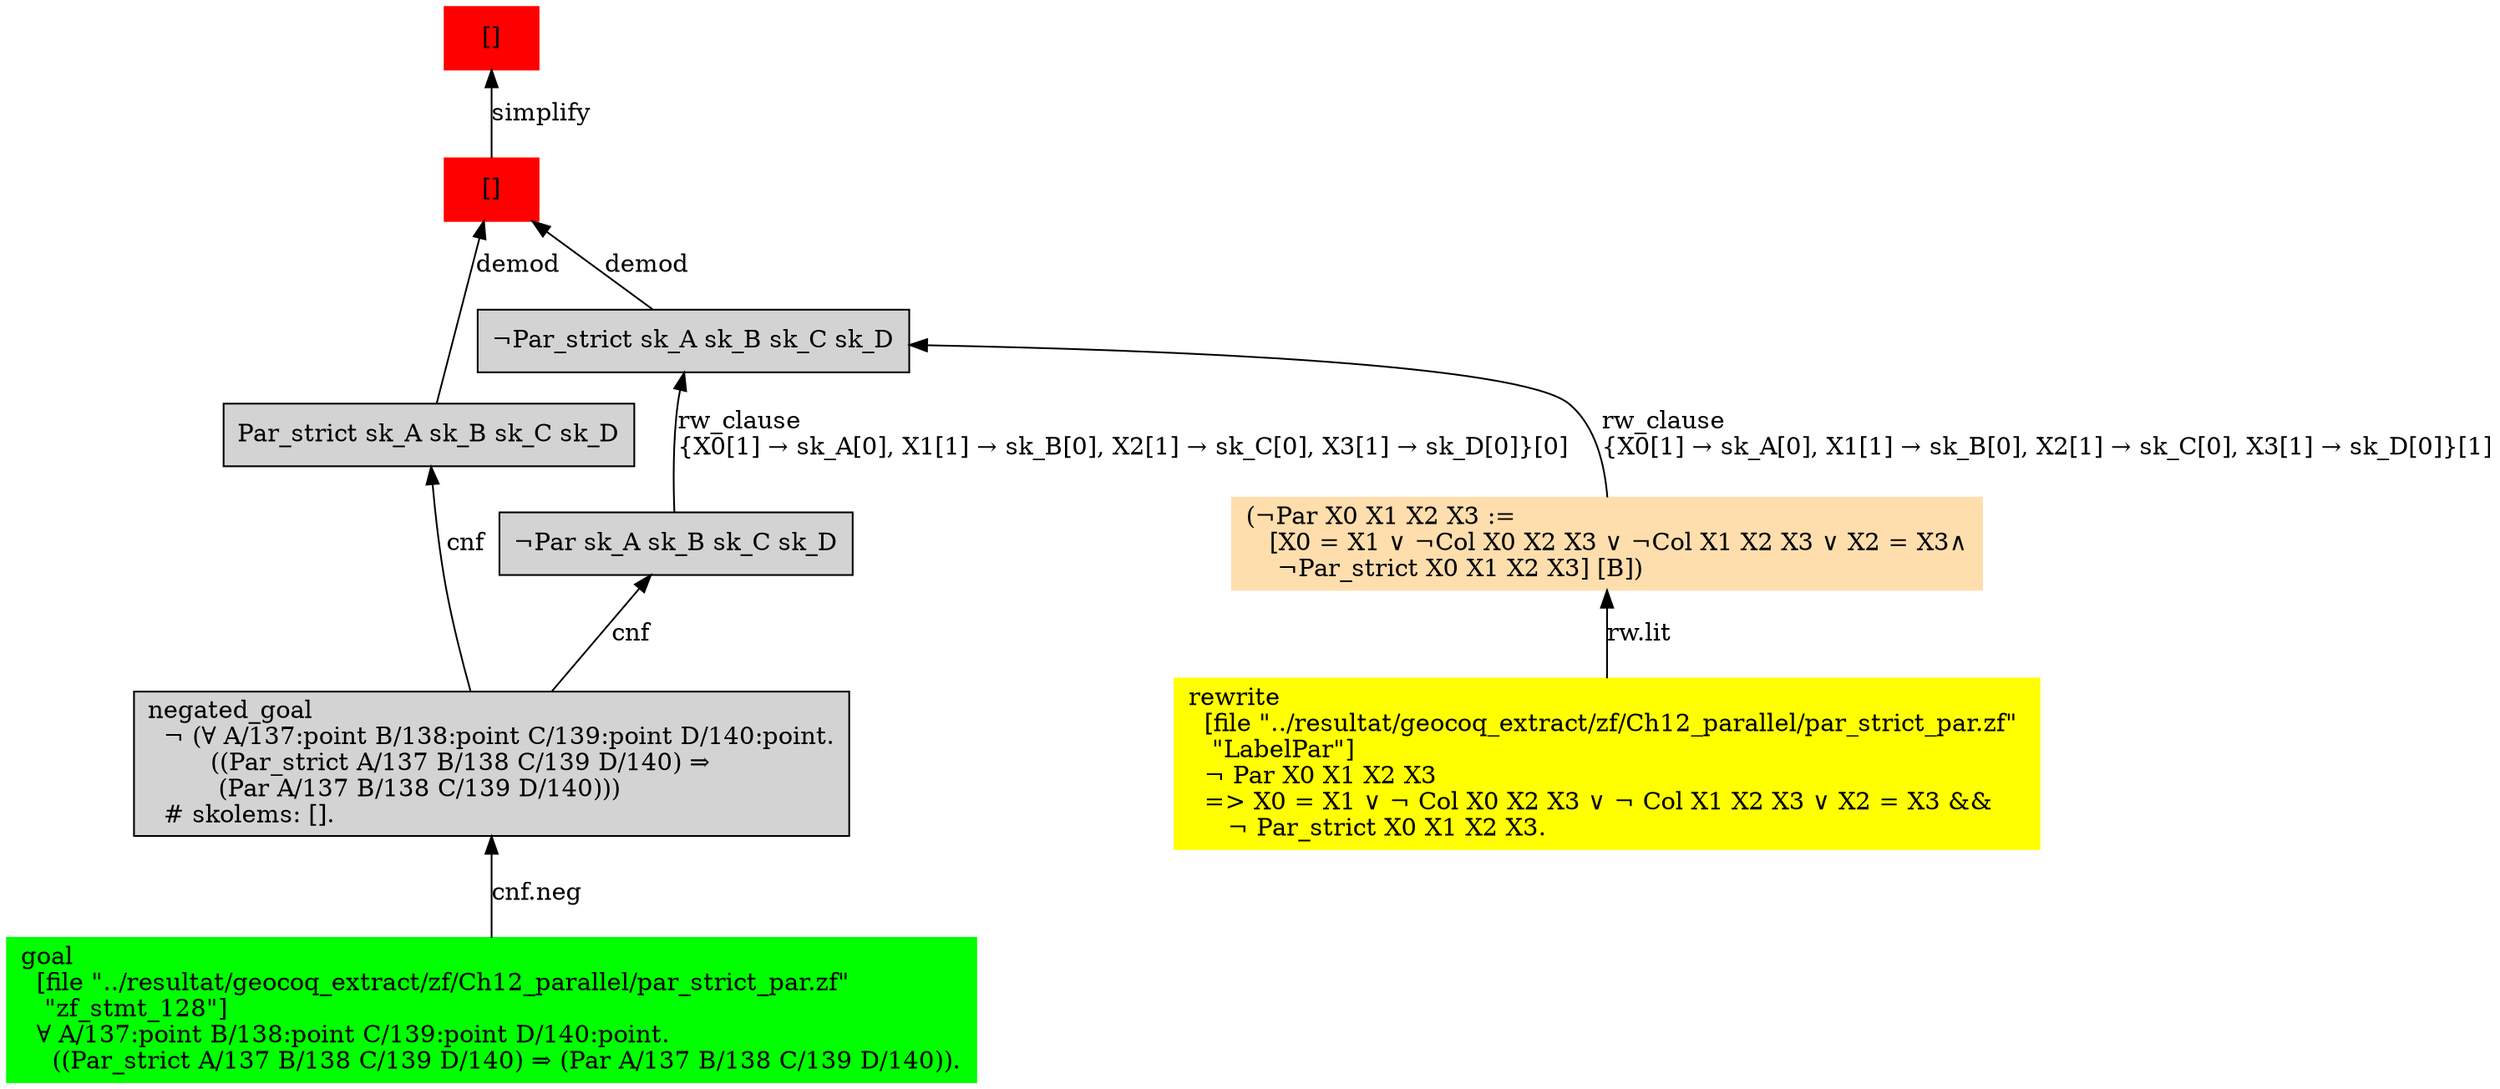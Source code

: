 digraph "unsat_graph" {
  vertex_0 [color=red, label="[]", shape=box, style=filled];
  vertex_0 -> vertex_1 [label="simplify", dir="back"];
  vertex_1 [color=red, label="[]", shape=box, style=filled];
  vertex_1 -> vertex_2 [label="demod", dir="back"];
  vertex_2 [shape=box, label="Par_strict sk_A sk_B sk_C sk_D\l", style=filled];
  vertex_2 -> vertex_3 [label="cnf", dir="back"];
  vertex_3 [shape=box, label="negated_goal\l  ¬ (∀ A/137:point B/138:point C/139:point D/140:point.\l        ((Par_strict A/137 B/138 C/139 D/140) ⇒\l         (Par A/137 B/138 C/139 D/140)))\l  # skolems: [].\l", style=filled];
  vertex_3 -> vertex_4 [label="cnf.neg", dir="back"];
  vertex_4 [color=green, shape=box, label="goal\l  [file \"../resultat/geocoq_extract/zf/Ch12_parallel/par_strict_par.zf\" \l   \"zf_stmt_128\"]\l  ∀ A/137:point B/138:point C/139:point D/140:point.\l    ((Par_strict A/137 B/138 C/139 D/140) ⇒ (Par A/137 B/138 C/139 D/140)).\l", style=filled];
  vertex_1 -> vertex_5 [label="demod", dir="back"];
  vertex_5 [shape=box, label="¬Par_strict sk_A sk_B sk_C sk_D\l", style=filled];
  vertex_5 -> vertex_6 [label="rw_clause\l\{X0[1] → sk_A[0], X1[1] → sk_B[0], X2[1] → sk_C[0], X3[1] → sk_D[0]\}[1]\l", dir="back"];
  vertex_6 [color=navajowhite, shape=box, label="(¬Par X0 X1 X2 X3 :=\l   [X0 = X1 ∨ ¬Col X0 X2 X3 ∨ ¬Col X1 X2 X3 ∨ X2 = X3∧\l    ¬Par_strict X0 X1 X2 X3] [B])\l", style=filled];
  vertex_6 -> vertex_7 [label="rw.lit", dir="back"];
  vertex_7 [color=yellow, shape=box, label="rewrite\l  [file \"../resultat/geocoq_extract/zf/Ch12_parallel/par_strict_par.zf\" \l   \"LabelPar\"]\l  ¬ Par X0 X1 X2 X3\l  =\> X0 = X1 ∨ ¬ Col X0 X2 X3 ∨ ¬ Col X1 X2 X3 ∨ X2 = X3 && \l     ¬ Par_strict X0 X1 X2 X3.\l", style=filled];
  vertex_5 -> vertex_8 [label="rw_clause\l\{X0[1] → sk_A[0], X1[1] → sk_B[0], X2[1] → sk_C[0], X3[1] → sk_D[0]\}[0]\l", dir="back"];
  vertex_8 [shape=box, label="¬Par sk_A sk_B sk_C sk_D\l", style=filled];
  vertex_8 -> vertex_3 [label="cnf", dir="back"];
  }


